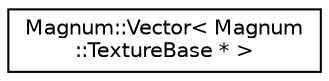 digraph "圖形化之類別階層"
{
  edge [fontname="Helvetica",fontsize="10",labelfontname="Helvetica",labelfontsize="10"];
  node [fontname="Helvetica",fontsize="10",shape=record];
  rankdir="LR";
  Node1 [label="Magnum::Vector\< Magnum\l::TextureBase * \>",height=0.2,width=0.4,color="black", fillcolor="white", style="filled",URL="$class_magnum_1_1_vector.html"];
}
